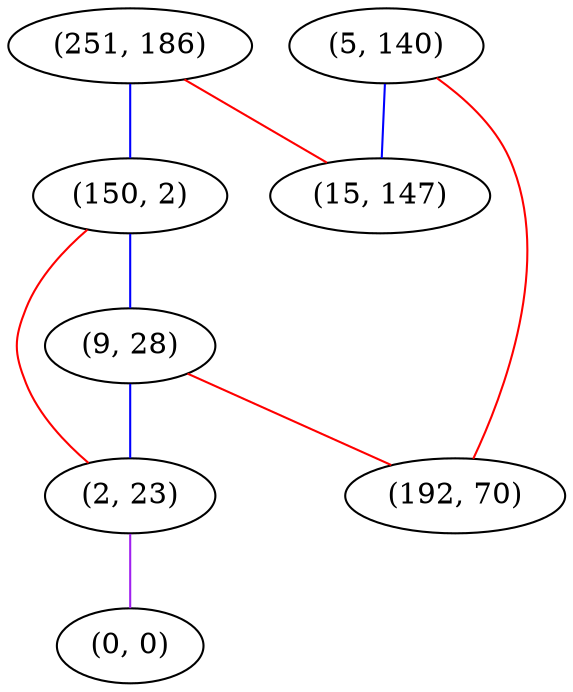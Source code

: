 graph "" {
"(251, 186)";
"(150, 2)";
"(5, 140)";
"(9, 28)";
"(2, 23)";
"(192, 70)";
"(0, 0)";
"(15, 147)";
"(251, 186)" -- "(15, 147)"  [color=red, key=0, weight=1];
"(251, 186)" -- "(150, 2)"  [color=blue, key=0, weight=3];
"(150, 2)" -- "(2, 23)"  [color=red, key=0, weight=1];
"(150, 2)" -- "(9, 28)"  [color=blue, key=0, weight=3];
"(5, 140)" -- "(192, 70)"  [color=red, key=0, weight=1];
"(5, 140)" -- "(15, 147)"  [color=blue, key=0, weight=3];
"(9, 28)" -- "(2, 23)"  [color=blue, key=0, weight=3];
"(9, 28)" -- "(192, 70)"  [color=red, key=0, weight=1];
"(2, 23)" -- "(0, 0)"  [color=purple, key=0, weight=4];
}
